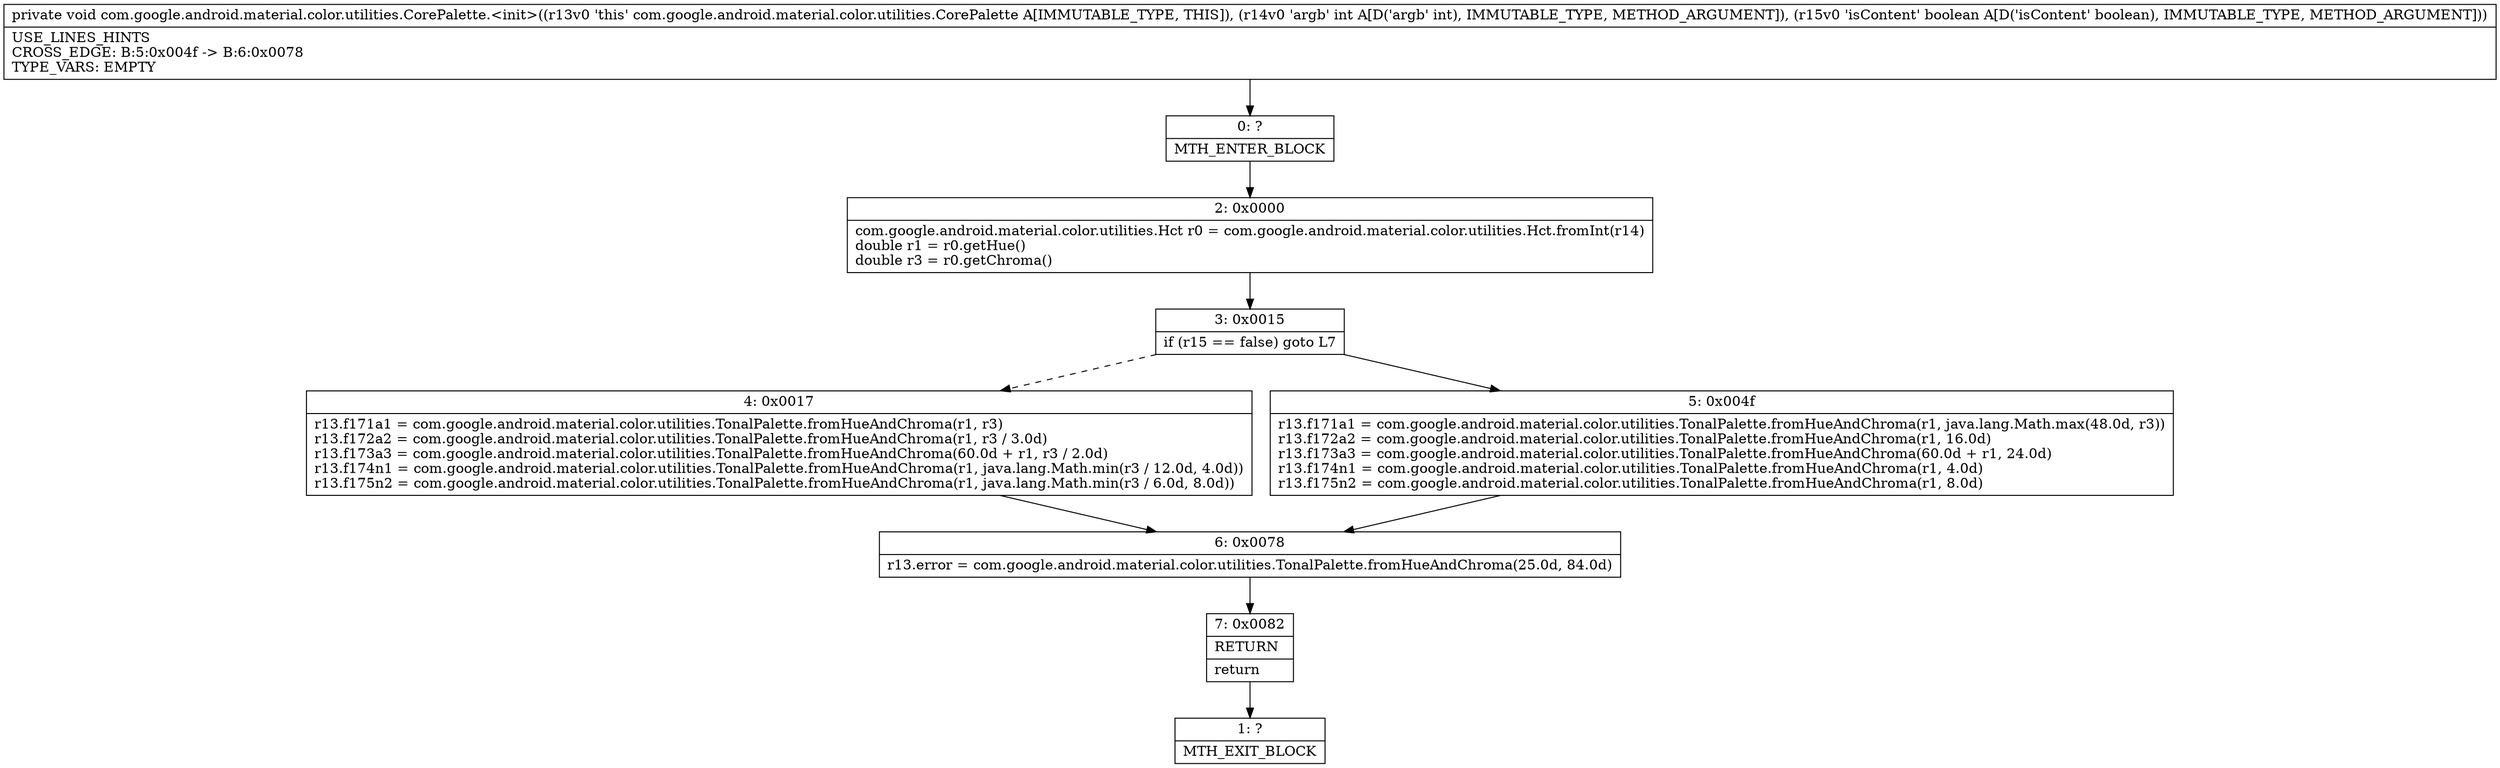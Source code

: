 digraph "CFG forcom.google.android.material.color.utilities.CorePalette.\<init\>(IZ)V" {
Node_0 [shape=record,label="{0\:\ ?|MTH_ENTER_BLOCK\l}"];
Node_2 [shape=record,label="{2\:\ 0x0000|com.google.android.material.color.utilities.Hct r0 = com.google.android.material.color.utilities.Hct.fromInt(r14)\ldouble r1 = r0.getHue()\ldouble r3 = r0.getChroma()\l}"];
Node_3 [shape=record,label="{3\:\ 0x0015|if (r15 == false) goto L7\l}"];
Node_4 [shape=record,label="{4\:\ 0x0017|r13.f171a1 = com.google.android.material.color.utilities.TonalPalette.fromHueAndChroma(r1, r3)\lr13.f172a2 = com.google.android.material.color.utilities.TonalPalette.fromHueAndChroma(r1, r3 \/ 3.0d)\lr13.f173a3 = com.google.android.material.color.utilities.TonalPalette.fromHueAndChroma(60.0d + r1, r3 \/ 2.0d)\lr13.f174n1 = com.google.android.material.color.utilities.TonalPalette.fromHueAndChroma(r1, java.lang.Math.min(r3 \/ 12.0d, 4.0d))\lr13.f175n2 = com.google.android.material.color.utilities.TonalPalette.fromHueAndChroma(r1, java.lang.Math.min(r3 \/ 6.0d, 8.0d))\l}"];
Node_6 [shape=record,label="{6\:\ 0x0078|r13.error = com.google.android.material.color.utilities.TonalPalette.fromHueAndChroma(25.0d, 84.0d)\l}"];
Node_7 [shape=record,label="{7\:\ 0x0082|RETURN\l|return\l}"];
Node_1 [shape=record,label="{1\:\ ?|MTH_EXIT_BLOCK\l}"];
Node_5 [shape=record,label="{5\:\ 0x004f|r13.f171a1 = com.google.android.material.color.utilities.TonalPalette.fromHueAndChroma(r1, java.lang.Math.max(48.0d, r3))\lr13.f172a2 = com.google.android.material.color.utilities.TonalPalette.fromHueAndChroma(r1, 16.0d)\lr13.f173a3 = com.google.android.material.color.utilities.TonalPalette.fromHueAndChroma(60.0d + r1, 24.0d)\lr13.f174n1 = com.google.android.material.color.utilities.TonalPalette.fromHueAndChroma(r1, 4.0d)\lr13.f175n2 = com.google.android.material.color.utilities.TonalPalette.fromHueAndChroma(r1, 8.0d)\l}"];
MethodNode[shape=record,label="{private void com.google.android.material.color.utilities.CorePalette.\<init\>((r13v0 'this' com.google.android.material.color.utilities.CorePalette A[IMMUTABLE_TYPE, THIS]), (r14v0 'argb' int A[D('argb' int), IMMUTABLE_TYPE, METHOD_ARGUMENT]), (r15v0 'isContent' boolean A[D('isContent' boolean), IMMUTABLE_TYPE, METHOD_ARGUMENT]))  | USE_LINES_HINTS\lCROSS_EDGE: B:5:0x004f \-\> B:6:0x0078\lTYPE_VARS: EMPTY\l}"];
MethodNode -> Node_0;Node_0 -> Node_2;
Node_2 -> Node_3;
Node_3 -> Node_4[style=dashed];
Node_3 -> Node_5;
Node_4 -> Node_6;
Node_6 -> Node_7;
Node_7 -> Node_1;
Node_5 -> Node_6;
}

